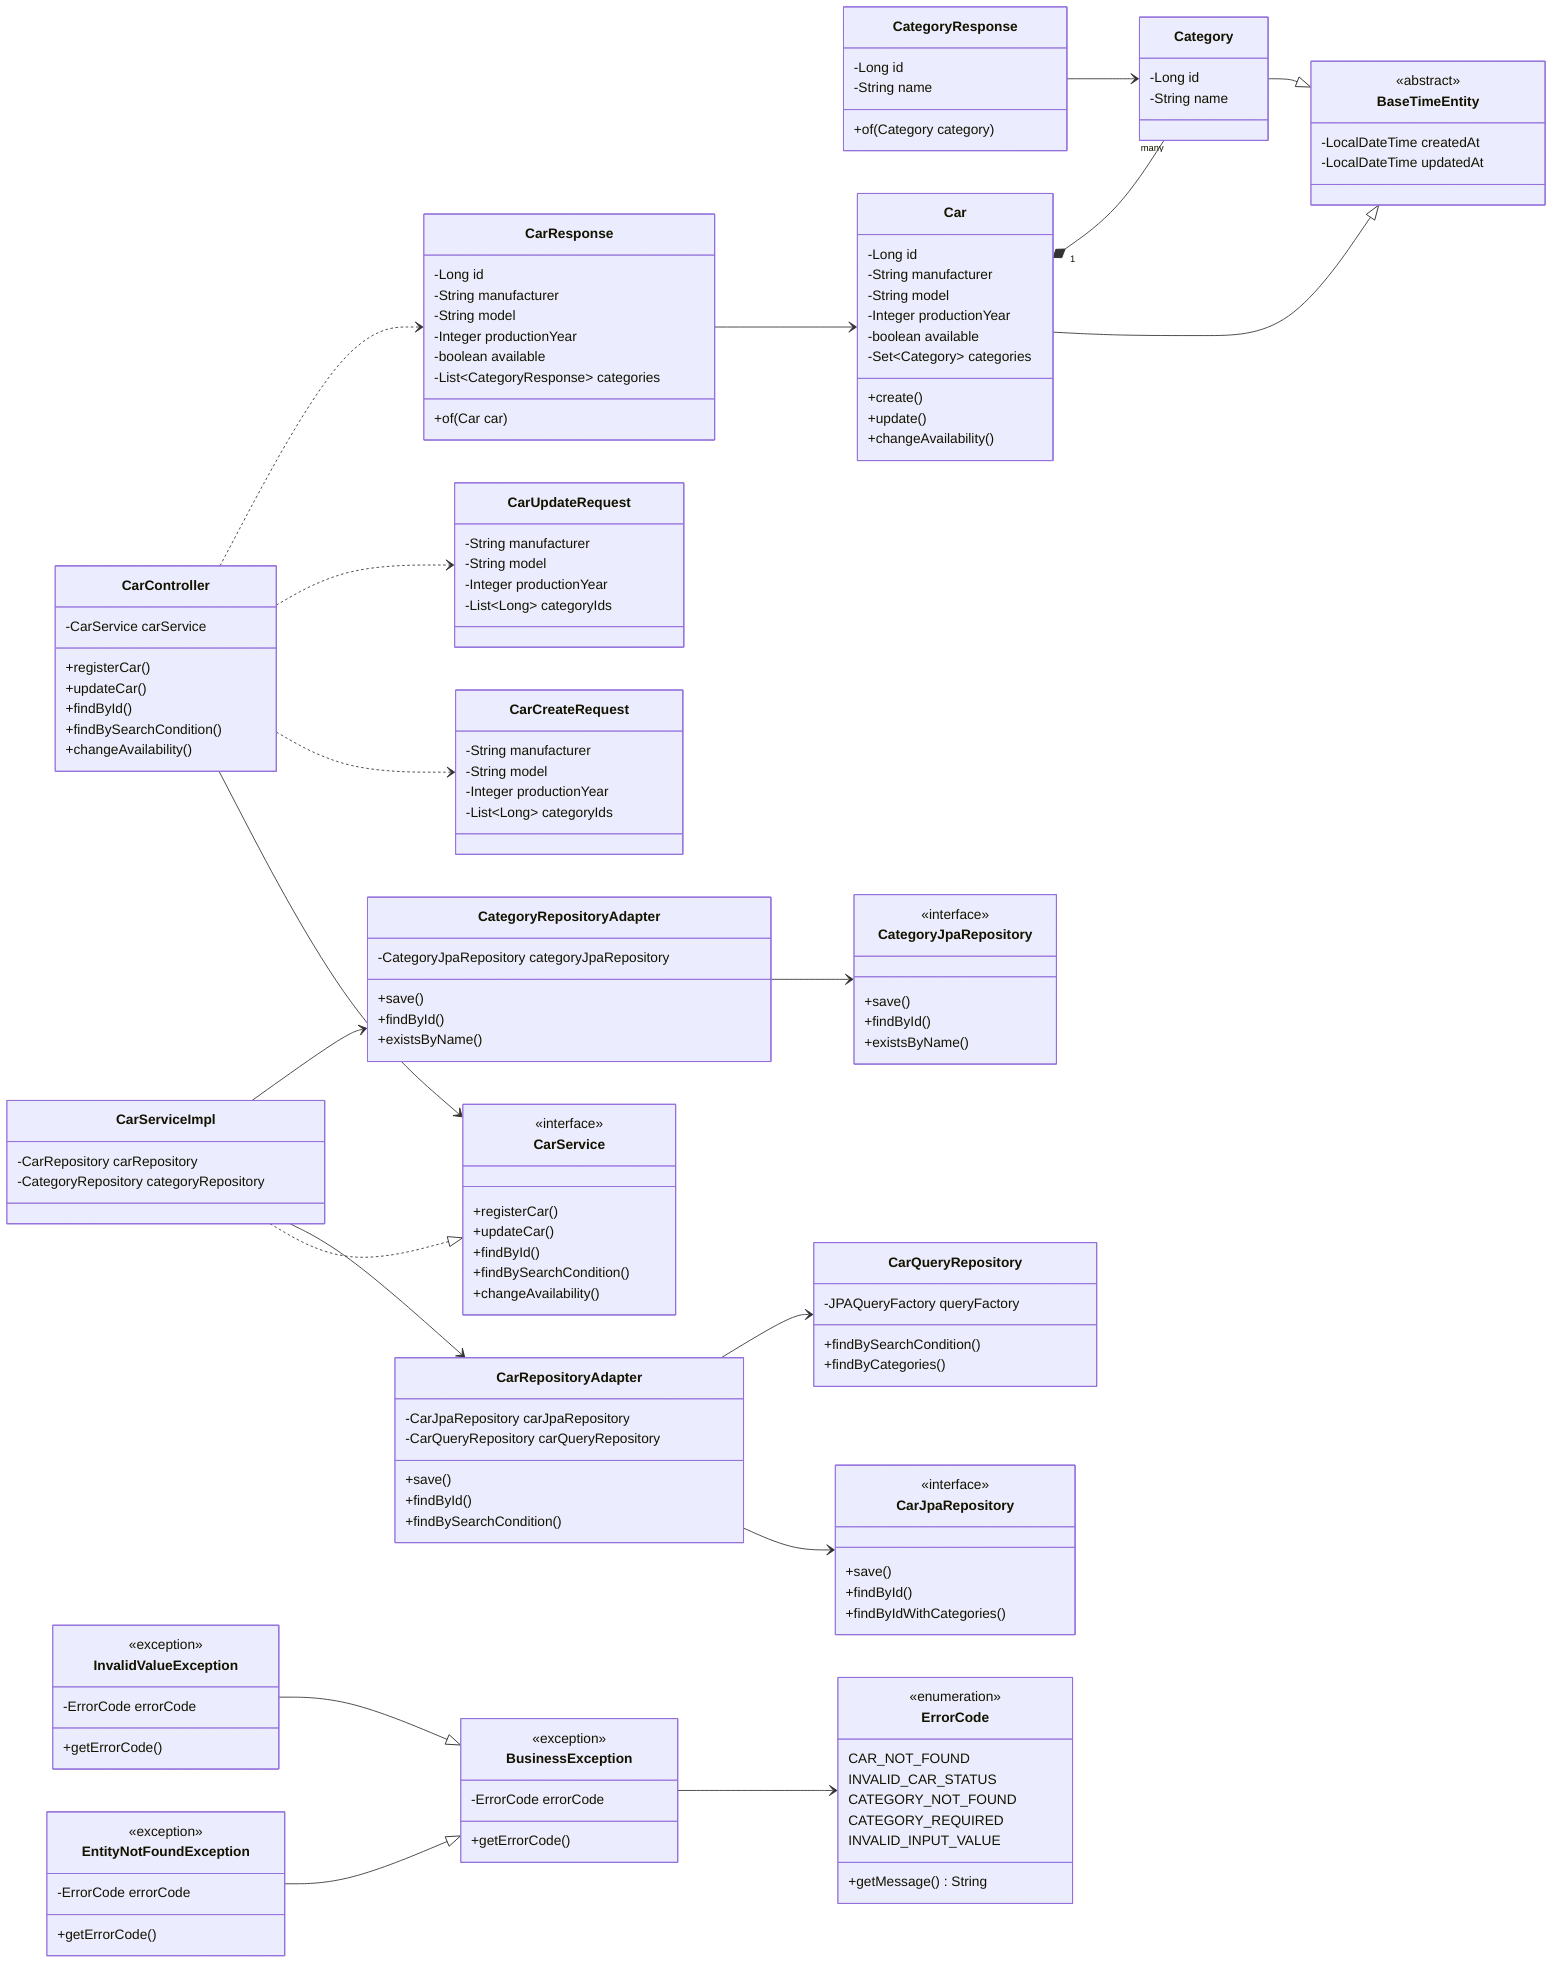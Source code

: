 classDiagram
    %% DTOs - Left Side
    class CarCreateRequest {
        -String manufacturer
        -String model
        -Integer productionYear
        -List~Long~ categoryIds
    }

    class CarUpdateRequest {
        -String manufacturer
        -String model
        -Integer productionYear
        -List~Long~ categoryIds
    }

    class CarResponse {
        -Long id
        -String manufacturer
        -String model
        -Integer productionYear
        -boolean available
        -List~CategoryResponse~ categories
        +of(Car car)
    }

    class CategoryResponse {
        -Long id
        -String name
        +of(Category category)
    }

    %% Core Domain - Center
    class BaseTimeEntity {
        <<abstract>>
        -LocalDateTime createdAt
        -LocalDateTime updatedAt
    }

    class Car {
        -Long id
        -String manufacturer
        -String model
        -Integer productionYear
        -boolean available
        -Set~Category~ categories
        +create()
        +update()
        +changeAvailability()
    }

    class Category {
        -Long id
        -String name
    }

    class CarController {
        -CarService carService
        +registerCar()
        +updateCar()
        +findById()
        +findBySearchCondition()
        +changeAvailability()
    }

    class CarJpaRepository {
        <<interface>>
        +save()
        +findById()
        +findByIdWithCategories()
    }

    class CategoryJpaRepository {
        <<interface>>
        +save()
        +findById()
        +existsByName()
    }

    class CarRepositoryAdapter {
        -CarJpaRepository carJpaRepository
        -CarQueryRepository carQueryRepository
        +save()
        +findById()
        +findBySearchCondition()
    }

    class CategoryRepositoryAdapter {
        -CategoryJpaRepository categoryJpaRepository
        +save()
        +findById()
        +existsByName()
    }

    class CarQueryRepository {
        -JPAQueryFactory queryFactory
        +findBySearchCondition()
        +findByCategories()
    }

    class CarService {
        <<interface>>
        +registerCar()
        +updateCar()
        +findById()
        +findBySearchCondition()
        +changeAvailability()
    }

    class CarServiceImpl {
        -CarRepository carRepository
        -CategoryRepository categoryRepository
    }

    %% Exceptions - Right Side
    class BusinessException {
        <<exception>>
        -ErrorCode errorCode
        +getErrorCode()
    }

    class EntityNotFoundException {
        <<exception>>
        -ErrorCode errorCode
        +getErrorCode()
    }

    class InvalidValueException {
        <<exception>>
        -ErrorCode errorCode
        +getErrorCode()
    }

    class ErrorCode {
        <<enumeration>>
        CAR_NOT_FOUND
        INVALID_CAR_STATUS
        CATEGORY_NOT_FOUND
        CATEGORY_REQUIRED
        INVALID_INPUT_VALUE
        +getMessage() String
    }

    %% Relationships
    Car --|> BaseTimeEntity
    Category --|> BaseTimeEntity
    Car "1" *-- "many" Category
    
    BusinessException --> ErrorCode
    EntityNotFoundException --|> BusinessException
    InvalidValueException --|> BusinessException
    
    CarController --> CarService
    CarServiceImpl ..|> CarService
    CarServiceImpl --> CarRepositoryAdapter
    CarServiceImpl --> CategoryRepositoryAdapter
    
    CarRepositoryAdapter --> CarJpaRepository
    CarRepositoryAdapter --> CarQueryRepository
    CategoryRepositoryAdapter --> CategoryJpaRepository

    CarResponse --> Car
    CategoryResponse --> Category
    CarController ..> CarCreateRequest
    CarController ..> CarUpdateRequest
    CarController ..> CarResponse

    %% Layout hints
    direction LR